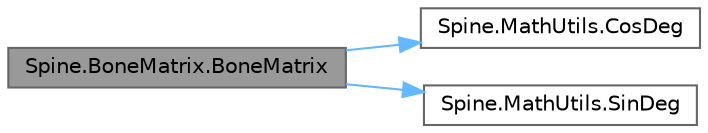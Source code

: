 digraph "Spine.BoneMatrix.BoneMatrix"
{
 // LATEX_PDF_SIZE
  bgcolor="transparent";
  edge [fontname=Helvetica,fontsize=10,labelfontname=Helvetica,labelfontsize=10];
  node [fontname=Helvetica,fontsize=10,shape=box,height=0.2,width=0.4];
  rankdir="LR";
  Node1 [id="Node000001",label="Spine.BoneMatrix.BoneMatrix",height=0.2,width=0.4,color="gray40", fillcolor="grey60", style="filled", fontcolor="black",tooltip="Constructor for a local bone matrix based on a bone instance's current pose."];
  Node1 -> Node2 [id="edge1_Node000001_Node000002",color="steelblue1",style="solid",tooltip=" "];
  Node2 [id="Node000002",label="Spine.MathUtils.CosDeg",height=0.2,width=0.4,color="grey40", fillcolor="white", style="filled",URL="$class_spine_1_1_math_utils.html#a86984dbed809bd6ec2f9295b5ad96db3",tooltip="Returns the cosine of a given angle in degrees."];
  Node1 -> Node3 [id="edge2_Node000001_Node000003",color="steelblue1",style="solid",tooltip=" "];
  Node3 [id="Node000003",label="Spine.MathUtils.SinDeg",height=0.2,width=0.4,color="grey40", fillcolor="white", style="filled",URL="$class_spine_1_1_math_utils.html#a9c43b99917f17838ece89205052a2820",tooltip="Returns the sine of a given angle in degrees."];
}
